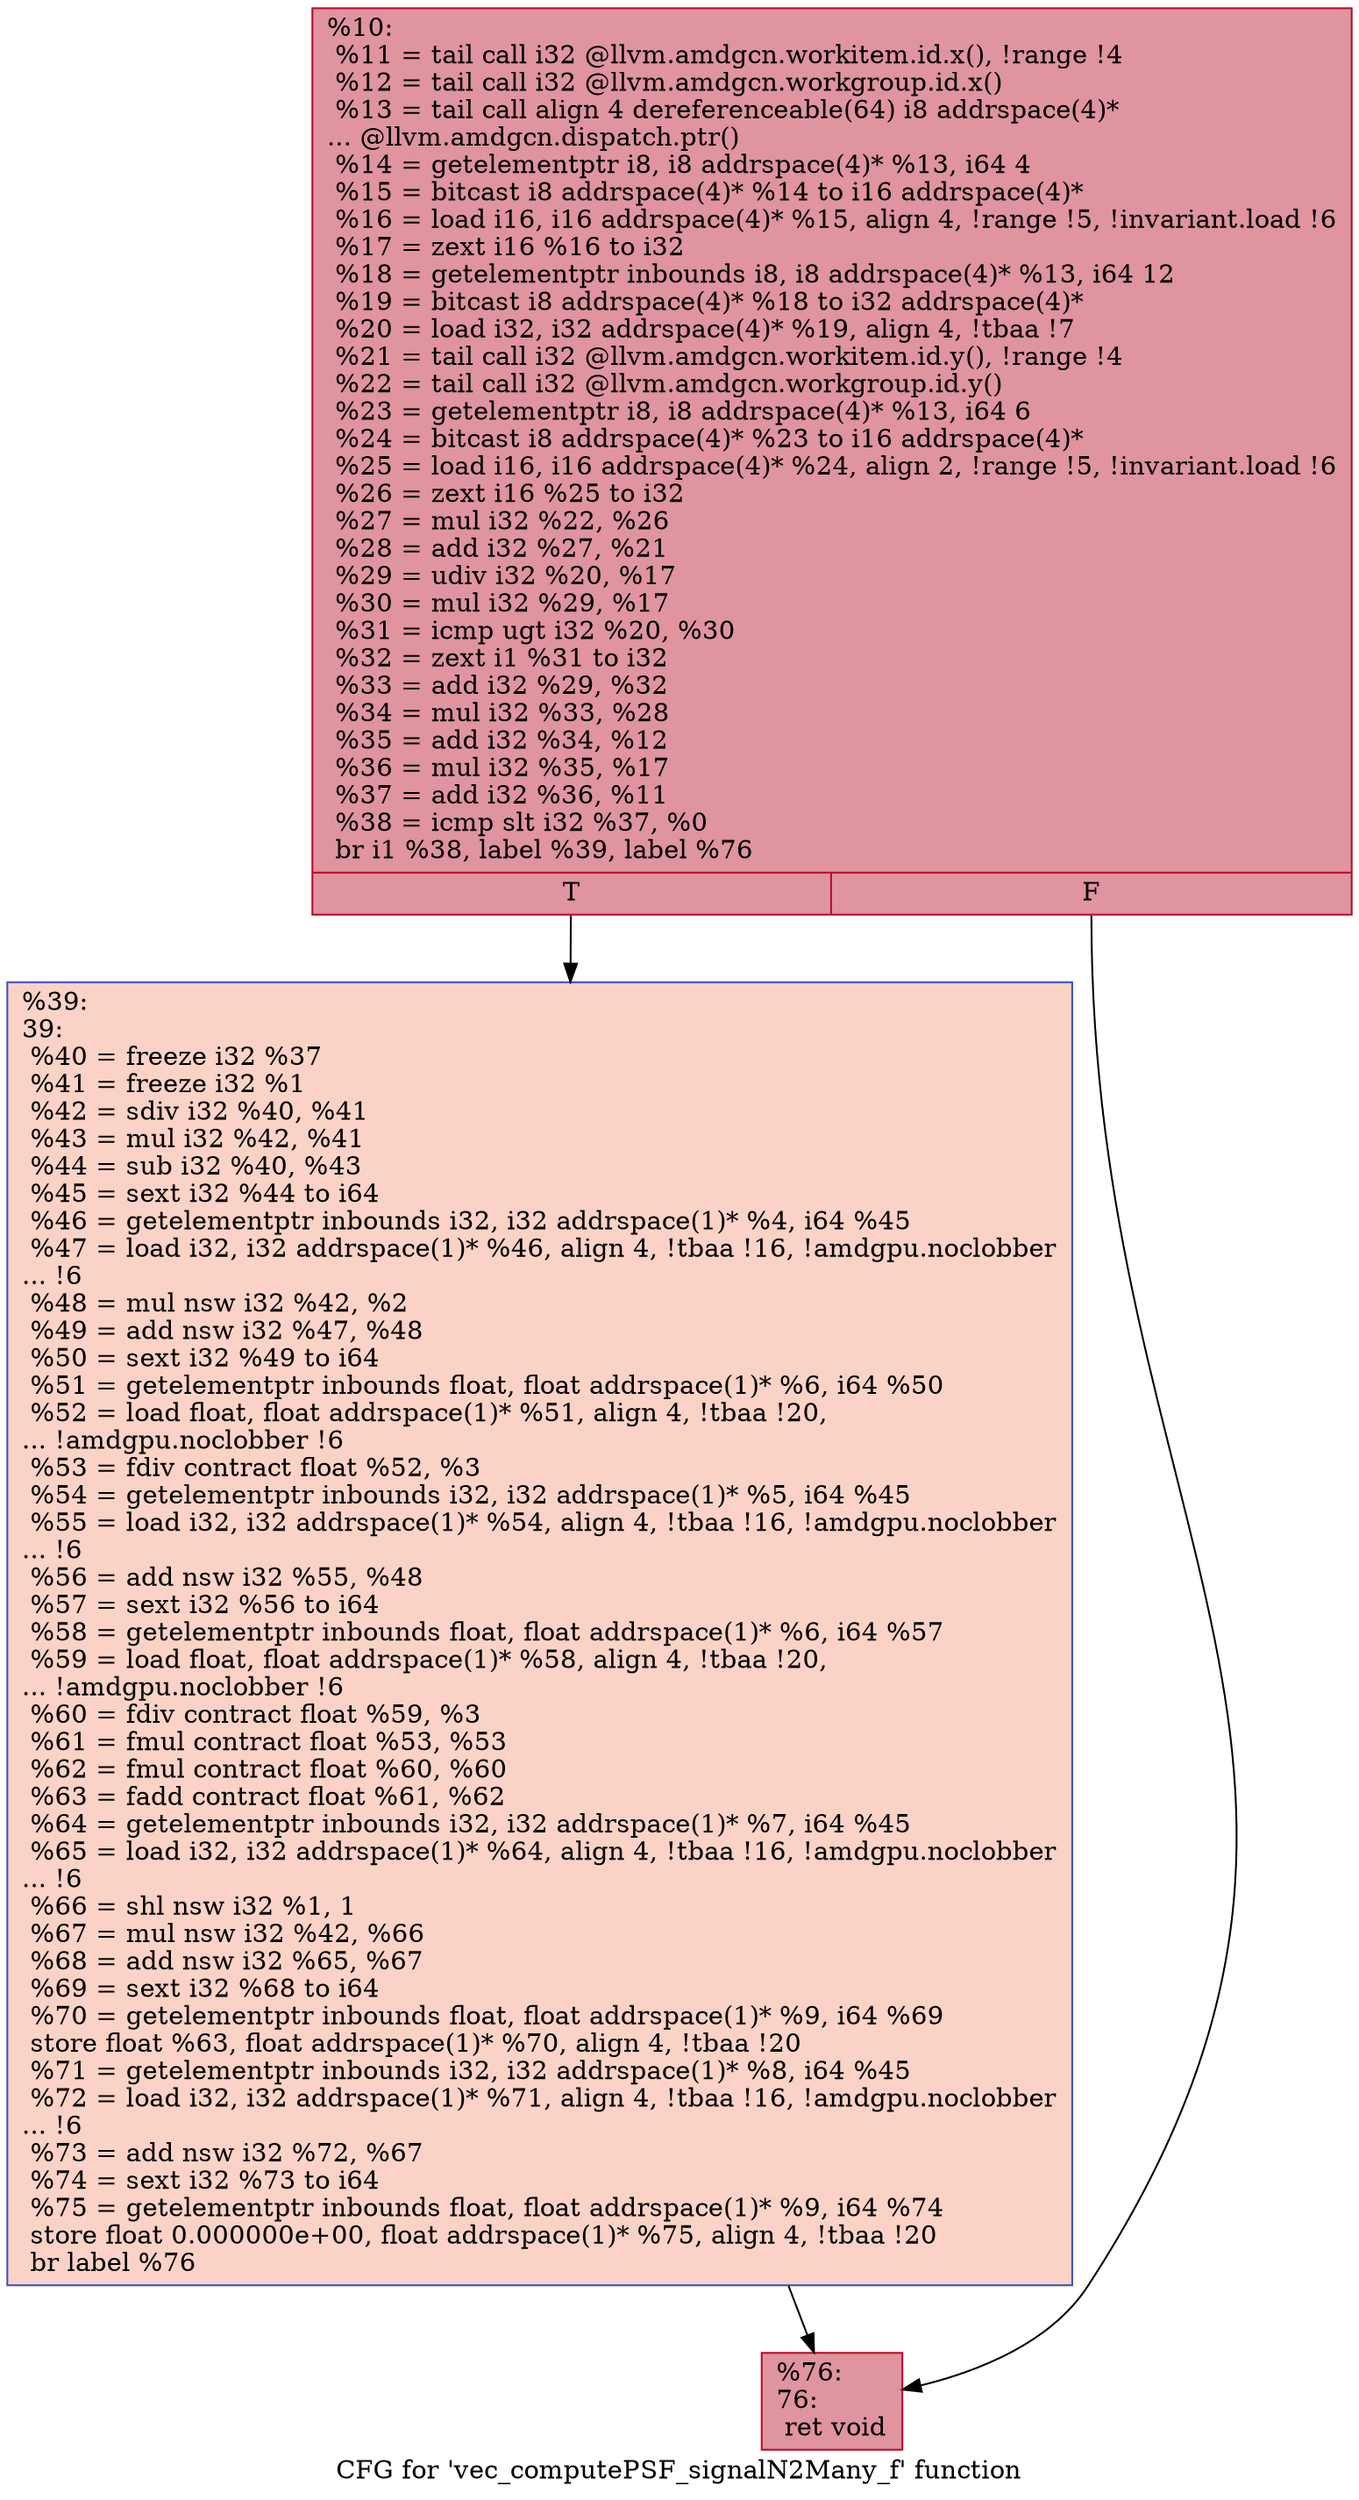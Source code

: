 digraph "CFG for 'vec_computePSF_signalN2Many_f' function" {
	label="CFG for 'vec_computePSF_signalN2Many_f' function";

	Node0x5a812c0 [shape=record,color="#b70d28ff", style=filled, fillcolor="#b70d2870",label="{%10:\l  %11 = tail call i32 @llvm.amdgcn.workitem.id.x(), !range !4\l  %12 = tail call i32 @llvm.amdgcn.workgroup.id.x()\l  %13 = tail call align 4 dereferenceable(64) i8 addrspace(4)*\l... @llvm.amdgcn.dispatch.ptr()\l  %14 = getelementptr i8, i8 addrspace(4)* %13, i64 4\l  %15 = bitcast i8 addrspace(4)* %14 to i16 addrspace(4)*\l  %16 = load i16, i16 addrspace(4)* %15, align 4, !range !5, !invariant.load !6\l  %17 = zext i16 %16 to i32\l  %18 = getelementptr inbounds i8, i8 addrspace(4)* %13, i64 12\l  %19 = bitcast i8 addrspace(4)* %18 to i32 addrspace(4)*\l  %20 = load i32, i32 addrspace(4)* %19, align 4, !tbaa !7\l  %21 = tail call i32 @llvm.amdgcn.workitem.id.y(), !range !4\l  %22 = tail call i32 @llvm.amdgcn.workgroup.id.y()\l  %23 = getelementptr i8, i8 addrspace(4)* %13, i64 6\l  %24 = bitcast i8 addrspace(4)* %23 to i16 addrspace(4)*\l  %25 = load i16, i16 addrspace(4)* %24, align 2, !range !5, !invariant.load !6\l  %26 = zext i16 %25 to i32\l  %27 = mul i32 %22, %26\l  %28 = add i32 %27, %21\l  %29 = udiv i32 %20, %17\l  %30 = mul i32 %29, %17\l  %31 = icmp ugt i32 %20, %30\l  %32 = zext i1 %31 to i32\l  %33 = add i32 %29, %32\l  %34 = mul i32 %33, %28\l  %35 = add i32 %34, %12\l  %36 = mul i32 %35, %17\l  %37 = add i32 %36, %11\l  %38 = icmp slt i32 %37, %0\l  br i1 %38, label %39, label %76\l|{<s0>T|<s1>F}}"];
	Node0x5a812c0:s0 -> Node0x5a83bb0;
	Node0x5a812c0:s1 -> Node0x5a86000;
	Node0x5a83bb0 [shape=record,color="#3d50c3ff", style=filled, fillcolor="#f59c7d70",label="{%39:\l39:                                               \l  %40 = freeze i32 %37\l  %41 = freeze i32 %1\l  %42 = sdiv i32 %40, %41\l  %43 = mul i32 %42, %41\l  %44 = sub i32 %40, %43\l  %45 = sext i32 %44 to i64\l  %46 = getelementptr inbounds i32, i32 addrspace(1)* %4, i64 %45\l  %47 = load i32, i32 addrspace(1)* %46, align 4, !tbaa !16, !amdgpu.noclobber\l... !6\l  %48 = mul nsw i32 %42, %2\l  %49 = add nsw i32 %47, %48\l  %50 = sext i32 %49 to i64\l  %51 = getelementptr inbounds float, float addrspace(1)* %6, i64 %50\l  %52 = load float, float addrspace(1)* %51, align 4, !tbaa !20,\l... !amdgpu.noclobber !6\l  %53 = fdiv contract float %52, %3\l  %54 = getelementptr inbounds i32, i32 addrspace(1)* %5, i64 %45\l  %55 = load i32, i32 addrspace(1)* %54, align 4, !tbaa !16, !amdgpu.noclobber\l... !6\l  %56 = add nsw i32 %55, %48\l  %57 = sext i32 %56 to i64\l  %58 = getelementptr inbounds float, float addrspace(1)* %6, i64 %57\l  %59 = load float, float addrspace(1)* %58, align 4, !tbaa !20,\l... !amdgpu.noclobber !6\l  %60 = fdiv contract float %59, %3\l  %61 = fmul contract float %53, %53\l  %62 = fmul contract float %60, %60\l  %63 = fadd contract float %61, %62\l  %64 = getelementptr inbounds i32, i32 addrspace(1)* %7, i64 %45\l  %65 = load i32, i32 addrspace(1)* %64, align 4, !tbaa !16, !amdgpu.noclobber\l... !6\l  %66 = shl nsw i32 %1, 1\l  %67 = mul nsw i32 %42, %66\l  %68 = add nsw i32 %65, %67\l  %69 = sext i32 %68 to i64\l  %70 = getelementptr inbounds float, float addrspace(1)* %9, i64 %69\l  store float %63, float addrspace(1)* %70, align 4, !tbaa !20\l  %71 = getelementptr inbounds i32, i32 addrspace(1)* %8, i64 %45\l  %72 = load i32, i32 addrspace(1)* %71, align 4, !tbaa !16, !amdgpu.noclobber\l... !6\l  %73 = add nsw i32 %72, %67\l  %74 = sext i32 %73 to i64\l  %75 = getelementptr inbounds float, float addrspace(1)* %9, i64 %74\l  store float 0.000000e+00, float addrspace(1)* %75, align 4, !tbaa !20\l  br label %76\l}"];
	Node0x5a83bb0 -> Node0x5a86000;
	Node0x5a86000 [shape=record,color="#b70d28ff", style=filled, fillcolor="#b70d2870",label="{%76:\l76:                                               \l  ret void\l}"];
}
